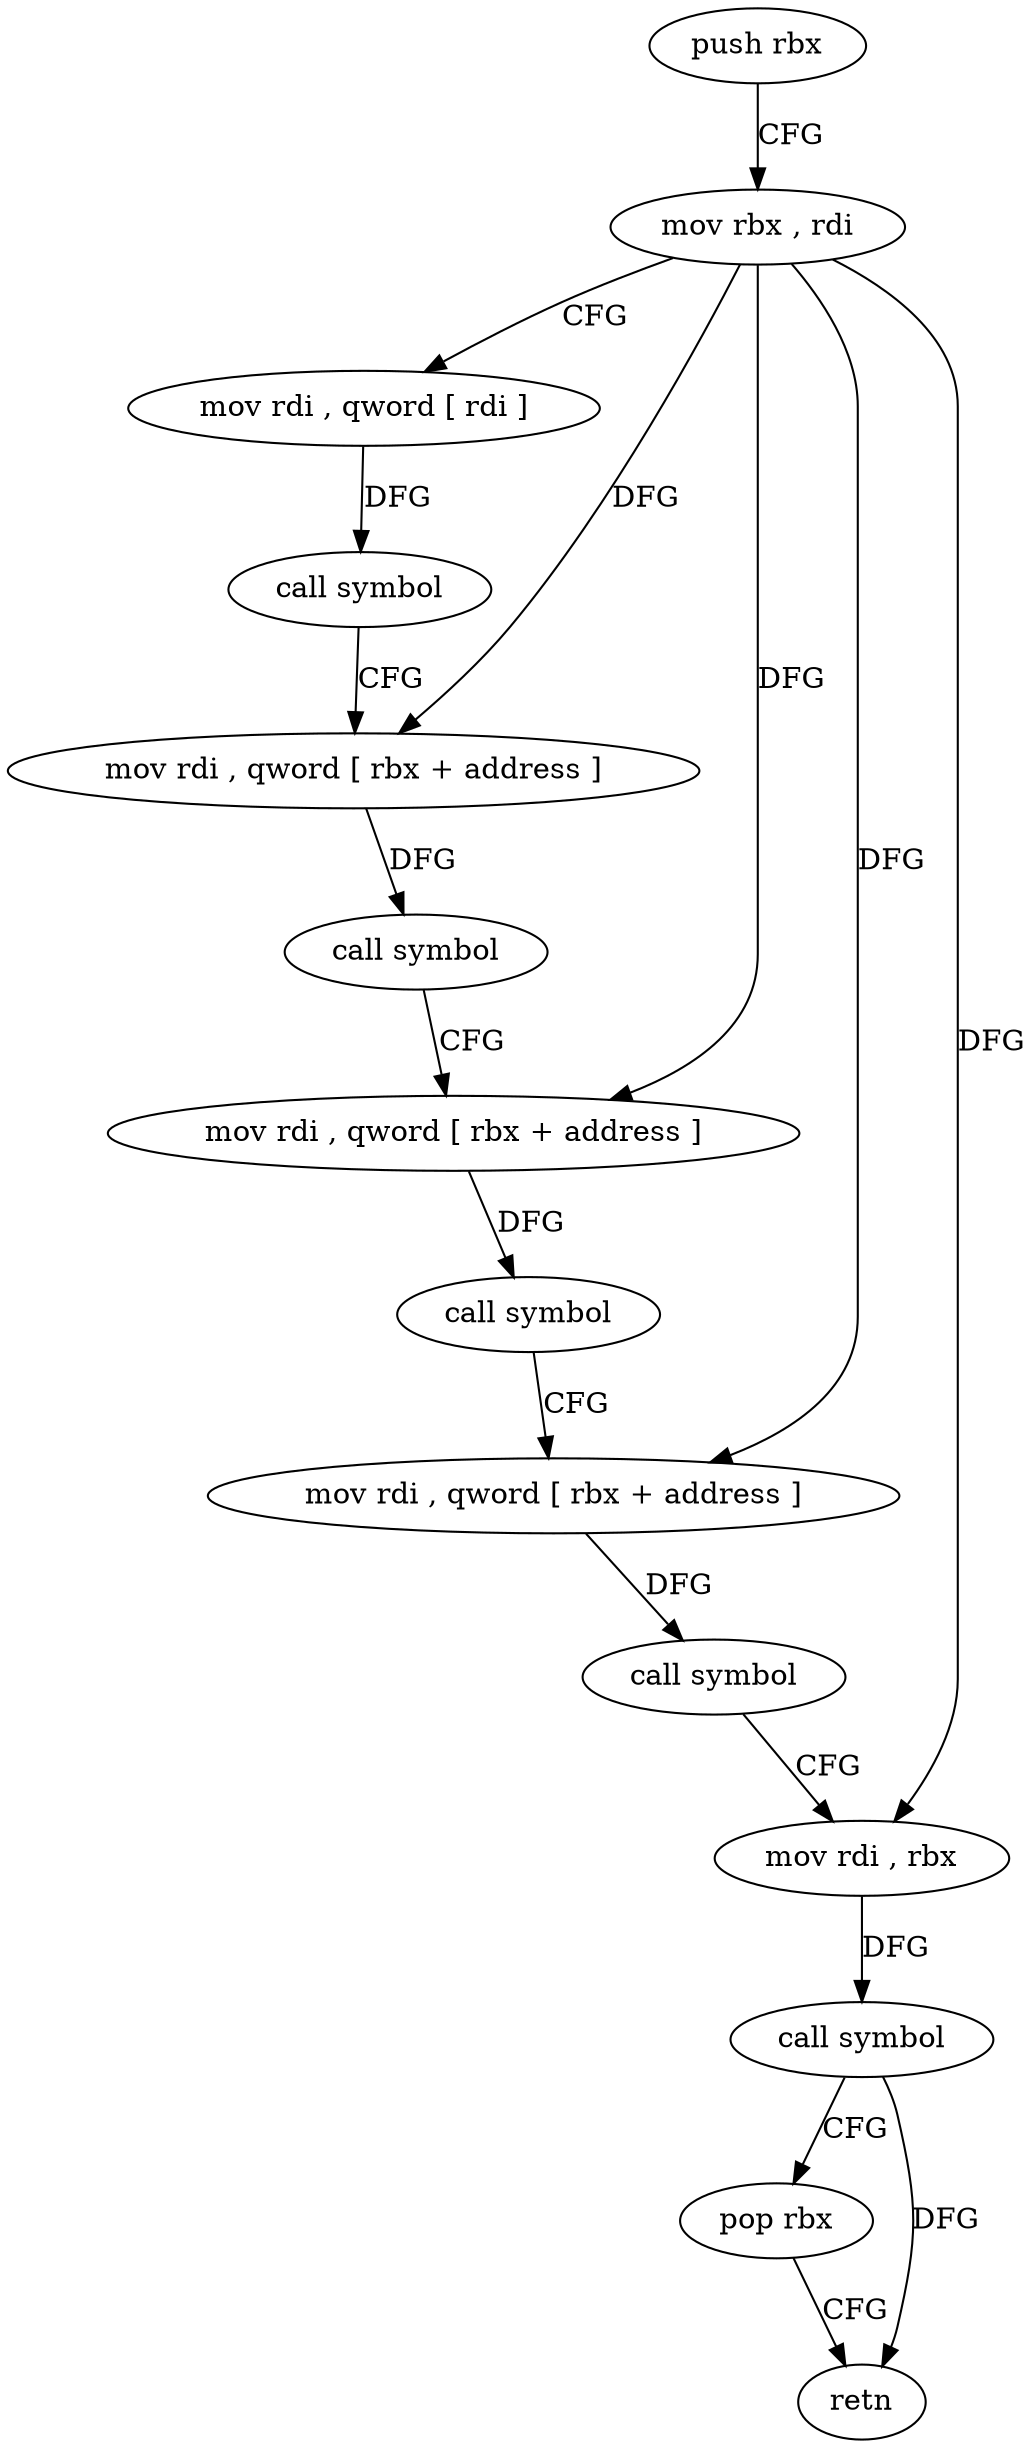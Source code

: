 digraph "func" {
"4327618" [label = "push rbx" ]
"4327619" [label = "mov rbx , rdi" ]
"4327622" [label = "mov rdi , qword [ rdi ]" ]
"4327625" [label = "call symbol" ]
"4327630" [label = "mov rdi , qword [ rbx + address ]" ]
"4327634" [label = "call symbol" ]
"4327639" [label = "mov rdi , qword [ rbx + address ]" ]
"4327643" [label = "call symbol" ]
"4327648" [label = "mov rdi , qword [ rbx + address ]" ]
"4327652" [label = "call symbol" ]
"4327657" [label = "mov rdi , rbx" ]
"4327660" [label = "call symbol" ]
"4327665" [label = "pop rbx" ]
"4327666" [label = "retn" ]
"4327618" -> "4327619" [ label = "CFG" ]
"4327619" -> "4327622" [ label = "CFG" ]
"4327619" -> "4327630" [ label = "DFG" ]
"4327619" -> "4327639" [ label = "DFG" ]
"4327619" -> "4327648" [ label = "DFG" ]
"4327619" -> "4327657" [ label = "DFG" ]
"4327622" -> "4327625" [ label = "DFG" ]
"4327625" -> "4327630" [ label = "CFG" ]
"4327630" -> "4327634" [ label = "DFG" ]
"4327634" -> "4327639" [ label = "CFG" ]
"4327639" -> "4327643" [ label = "DFG" ]
"4327643" -> "4327648" [ label = "CFG" ]
"4327648" -> "4327652" [ label = "DFG" ]
"4327652" -> "4327657" [ label = "CFG" ]
"4327657" -> "4327660" [ label = "DFG" ]
"4327660" -> "4327665" [ label = "CFG" ]
"4327660" -> "4327666" [ label = "DFG" ]
"4327665" -> "4327666" [ label = "CFG" ]
}
